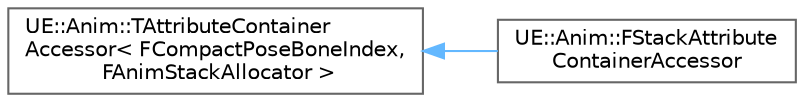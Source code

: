 digraph "Graphical Class Hierarchy"
{
 // INTERACTIVE_SVG=YES
 // LATEX_PDF_SIZE
  bgcolor="transparent";
  edge [fontname=Helvetica,fontsize=10,labelfontname=Helvetica,labelfontsize=10];
  node [fontname=Helvetica,fontsize=10,shape=box,height=0.2,width=0.4];
  rankdir="LR";
  Node0 [id="Node000000",label="UE::Anim::TAttributeContainer\lAccessor\< FCompactPoseBoneIndex,\l FAnimStackAllocator \>",height=0.2,width=0.4,color="grey40", fillcolor="white", style="filled",URL="$d9/d9f/structUE_1_1Anim_1_1TAttributeContainerAccessor.html",tooltip=" "];
  Node0 -> Node1 [id="edge8915_Node000000_Node000001",dir="back",color="steelblue1",style="solid",tooltip=" "];
  Node1 [id="Node000001",label="UE::Anim::FStackAttribute\lContainerAccessor",height=0.2,width=0.4,color="grey40", fillcolor="white", style="filled",URL="$dc/d9d/structUE_1_1Anim_1_1FStackAttributeContainerAccessor.html",tooltip=" "];
}
